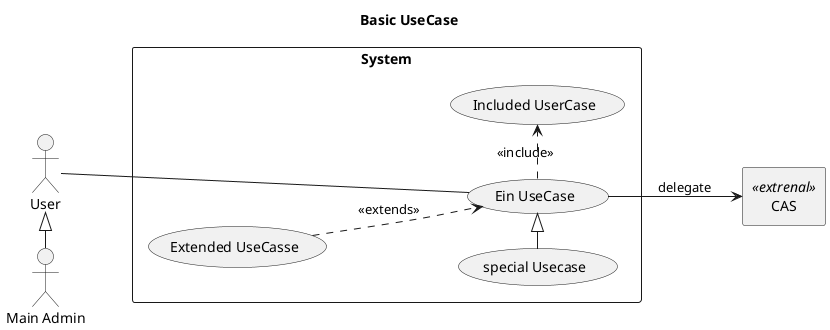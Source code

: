 @startuml
title Basic UseCase
left to right direction 
:Main Admin: as Admin
User <|- Admin
rectangle CAS <<extrenal>>
rectangle System {
User --- (Ein UseCase)
(Ein UseCase) --> CAS : delegate
(special Usecase) -|> (Ein UseCase)
(Ein UseCase) .> (Included UserCase):<<include>>
(Extended UseCasse) ..> (Ein UseCase):<<extends>>
}
@enduml